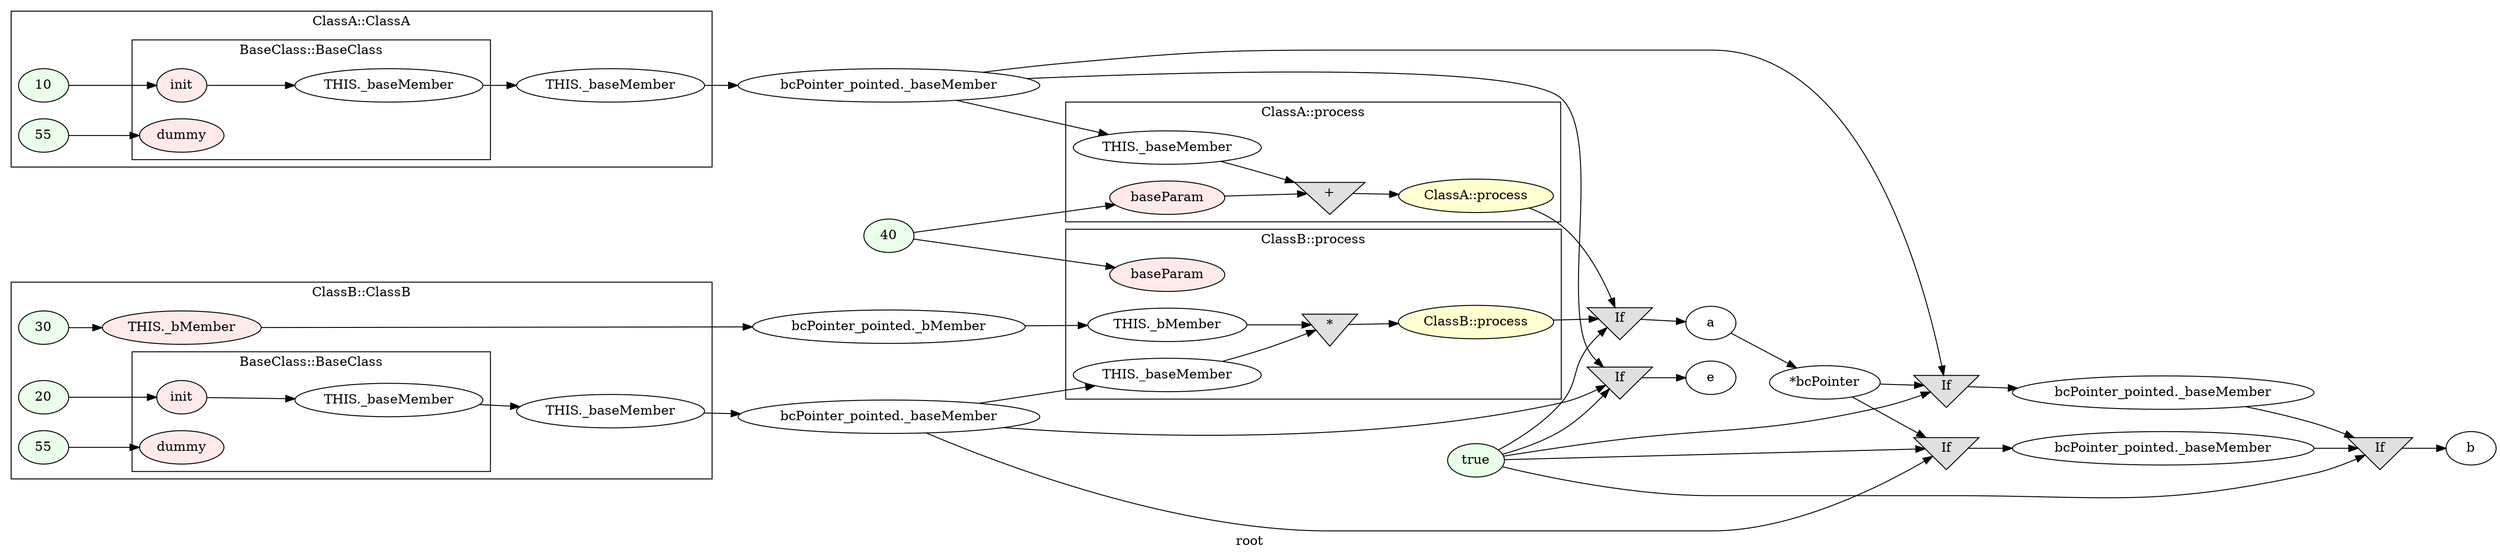digraph G
{
rankdir=LR;
label = "root";
	node_000037 [ label = "true", style=filled, fillcolor="#E9FFE9", startingline=47 ]
	node_000049 [ label = "bcPointer_pointed._baseMember", startingline=49 ]
	node_000062 [ label = "bcPointer_pointed._bMember", startingline=53 ]
	node_000063 [ label = "bcPointer_pointed._baseMember", startingline=53 ]
	node_000064 [ label = "If", shape=invtriangle, style=filled, fillcolor="#E0E0E0", startingline=56 ]
	node_000065 [ label = "e", startingline=56 ]
	node_000066 [ label = "40", style=filled, fillcolor="#E9FFE9", startingline=57 ]
	node_000077 [ label = "If", shape=invtriangle, style=filled, fillcolor="#E0E0E0", startingline=57 ]
	node_000078 [ label = "a", startingline=57 ]
	node_000079 [ label = "*bcPointer", startingline=58 ]
	node_000080 [ label = "If", shape=invtriangle, style=filled, fillcolor="#E0E0E0", startingline=58 ]
	node_000081 [ label = "bcPointer_pointed._baseMember", startingline=58 ]
	node_000082 [ label = "If", shape=invtriangle, style=filled, fillcolor="#E0E0E0", startingline=58 ]
	node_000083 [ label = "bcPointer_pointed._baseMember", startingline=58 ]
	node_000084 [ label = "If", shape=invtriangle, style=filled, fillcolor="#E0E0E0", startingline=59 ]
	node_000085 [ label = "b", startingline=59 ]
subgraph cluster_1 {
label = "ClassA::ClassA";
parent = "G";
startingline = 49;
	node_000042 [ label = "10", style=filled, fillcolor="#E9FFE9", startingline=20 ]
	node_000043 [ label = "55", style=filled, fillcolor="#E9FFE9", startingline=20 ]
	node_000044 [ label = "THIS._baseMember", startingline=20 ]
subgraph cluster_2 {
label = "BaseClass::BaseClass";
parent = "cluster_1";
startingline = 20;
	node_000046 [ label = "init", style=filled, fillcolor="#FFE9E9", startingline=7 ]
	node_000047 [ label = "dummy", style=filled, fillcolor="#FFE9E9", startingline=7 ]
	node_000048 [ label = "THIS._baseMember", startingline=9 ]
}
}
subgraph cluster_3 {
label = "ClassB::ClassB";
parent = "G";
startingline = 53;
	node_000053 [ label = "20", style=filled, fillcolor="#E9FFE9", startingline=34 ]
	node_000054 [ label = "55", style=filled, fillcolor="#E9FFE9", startingline=34 ]
	node_000055 [ label = "THIS._baseMember", startingline=34 ]
	node_000056 [ label = "30", style=filled, fillcolor="#E9FFE9", startingline=34 ]
	node_000057 [ label = "THIS._bMember", style=filled, fillcolor="#FFE9E9", startingline=34 ]
subgraph cluster_4 {
label = "BaseClass::BaseClass";
parent = "cluster_3";
startingline = 34;
	node_000059 [ label = "init", style=filled, fillcolor="#FFE9E9", startingline=7 ]
	node_000060 [ label = "dummy", style=filled, fillcolor="#FFE9E9", startingline=7 ]
	node_000061 [ label = "THIS._baseMember", startingline=9 ]
}
}
subgraph cluster_5 {
label = "ClassA::process";
parent = "G";
startingline = 57;
	node_000067 [ label = "THIS._baseMember", startingline=23 ]
	node_000069 [ label = "baseParam", style=filled, fillcolor="#FFE9E9", startingline=23 ]
	node_000070 [ label = "+", shape=invtriangle, style=filled, fillcolor="#E0E0E0", startingline=25 ]
	node_000071 [ label = "ClassA::process", style=filled, fillcolor="#FFFFD0", startingline=25 ]
}
subgraph cluster_6 {
label = "ClassB::process";
parent = "G";
startingline = 57;
	node_000072 [ label = "THIS._baseMember", startingline=37 ]
	node_000073 [ label = "THIS._bMember", startingline=37 ]
	node_000074 [ label = "baseParam", style=filled, fillcolor="#FFE9E9", startingline=37 ]
	node_000075 [ label = "*", shape=invtriangle, style=filled, fillcolor="#E0E0E0", startingline=39 ]
	node_000076 [ label = "ClassB::process", style=filled, fillcolor="#FFFFD0", startingline=39 ]
}
	node_000037 -> node_000064
	node_000037 -> node_000077
	node_000037 -> node_000080
	node_000037 -> node_000082
	node_000037 -> node_000084
	node_000049 -> node_000064
	node_000049 -> node_000067
	node_000049 -> node_000080
	node_000062 -> node_000073
	node_000063 -> node_000064
	node_000063 -> node_000072
	node_000063 -> node_000082
	node_000064 -> node_000065
	node_000066 -> node_000069
	node_000066 -> node_000074
	node_000077 -> node_000078
	node_000078 -> node_000079
	node_000079 -> node_000080
	node_000079 -> node_000082
	node_000080 -> node_000081
	node_000081 -> node_000084
	node_000082 -> node_000083
	node_000083 -> node_000084
	node_000084 -> node_000085
	node_000042 -> node_000046
	node_000043 -> node_000047
	node_000044 -> node_000049
	node_000046 -> node_000048
	node_000048 -> node_000044
	node_000053 -> node_000059
	node_000054 -> node_000060
	node_000055 -> node_000063
	node_000056 -> node_000057
	node_000057 -> node_000062
	node_000059 -> node_000061
	node_000061 -> node_000055
	node_000067 -> node_000070
	node_000069 -> node_000070
	node_000070 -> node_000071
	node_000071 -> node_000077
	node_000072 -> node_000075
	node_000073 -> node_000075
	node_000075 -> node_000076
	node_000076 -> node_000077
}
